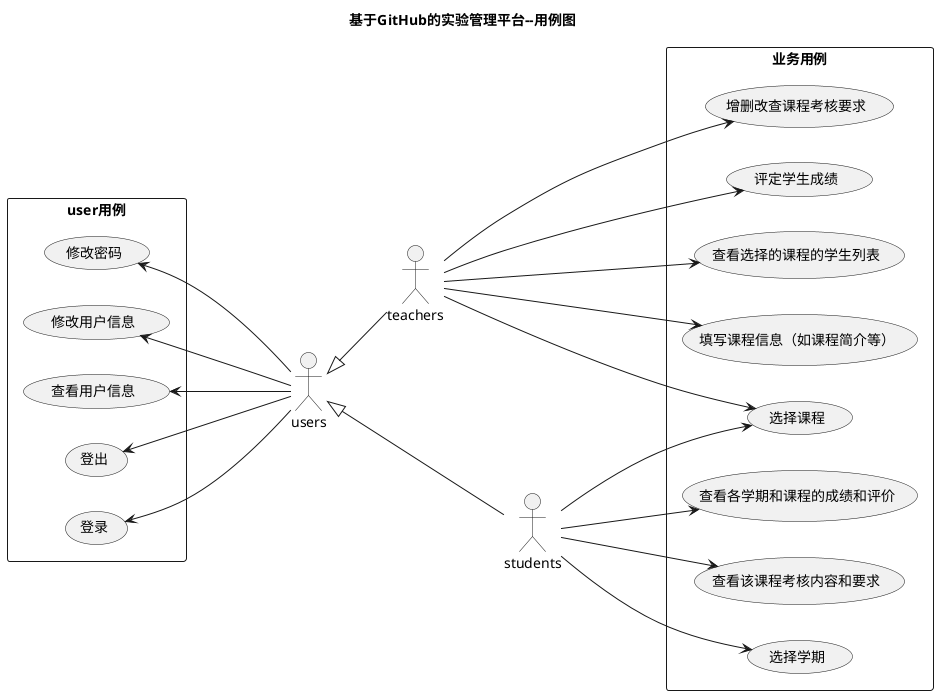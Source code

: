 @startuml

title 基于GitHub的实验管理平台--用例图

actor teachers
actor students
actor users
users <|-- teachers
users <|-- students

rectangle  user用例 {
	users --up-> (登录)
	users --up-> (登出)
	users --up-> (查看用户信息)
	users --up-> (修改用户信息)
	users --up-> (修改密码)

}
rectangle 业务用例 {
	left to right direction
	teachers -> (选择课程)
	teachers -> (查看选择的课程的学生列表)
	teachers -> (填写课程信息（如课程简介等）)
	teachers --> (增删改查课程考核要求)
	teachers ----> (评定学生成绩)


	students ---> (选择学期)
	students ---> (选择课程)
	students ---> (查看各学期和课程的成绩和评价)
	students ---> (查看该课程考核内容和要求)


}


@enduml
